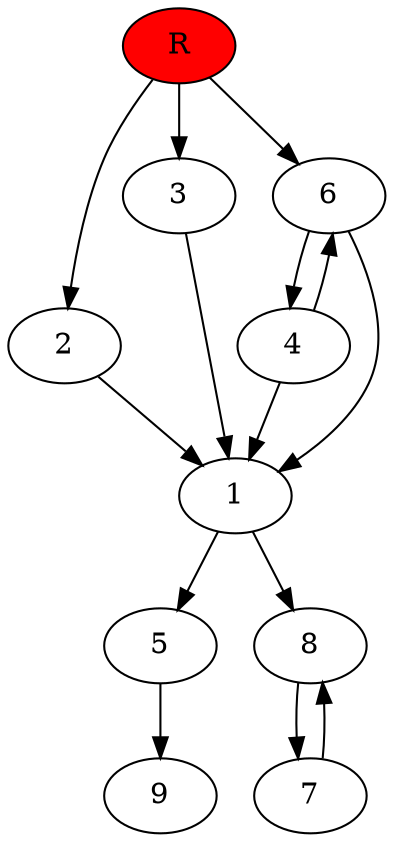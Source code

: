 digraph prb23842 {
	1
	2
	3
	4
	5
	6
	7
	8
	R [fillcolor="#ff0000" style=filled]
	1 -> 5
	1 -> 8
	2 -> 1
	3 -> 1
	4 -> 1
	4 -> 6
	5 -> 9
	6 -> 1
	6 -> 4
	7 -> 8
	8 -> 7
	R -> 2
	R -> 3
	R -> 6
}
